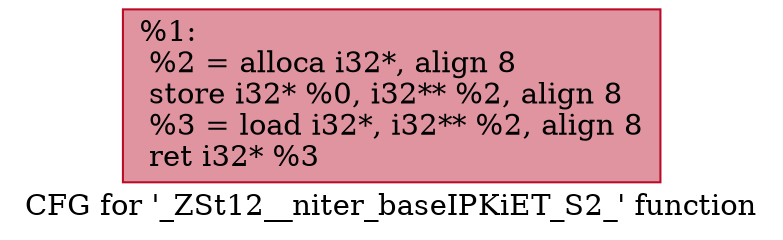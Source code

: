 digraph "CFG for '_ZSt12__niter_baseIPKiET_S2_' function" {
	label="CFG for '_ZSt12__niter_baseIPKiET_S2_' function";

	Node0x558b7dd2ca50 [shape=record,color="#b70d28ff", style=filled, fillcolor="#b70d2870",label="{%1:\l  %2 = alloca i32*, align 8\l  store i32* %0, i32** %2, align 8\l  %3 = load i32*, i32** %2, align 8\l  ret i32* %3\l}"];
}
